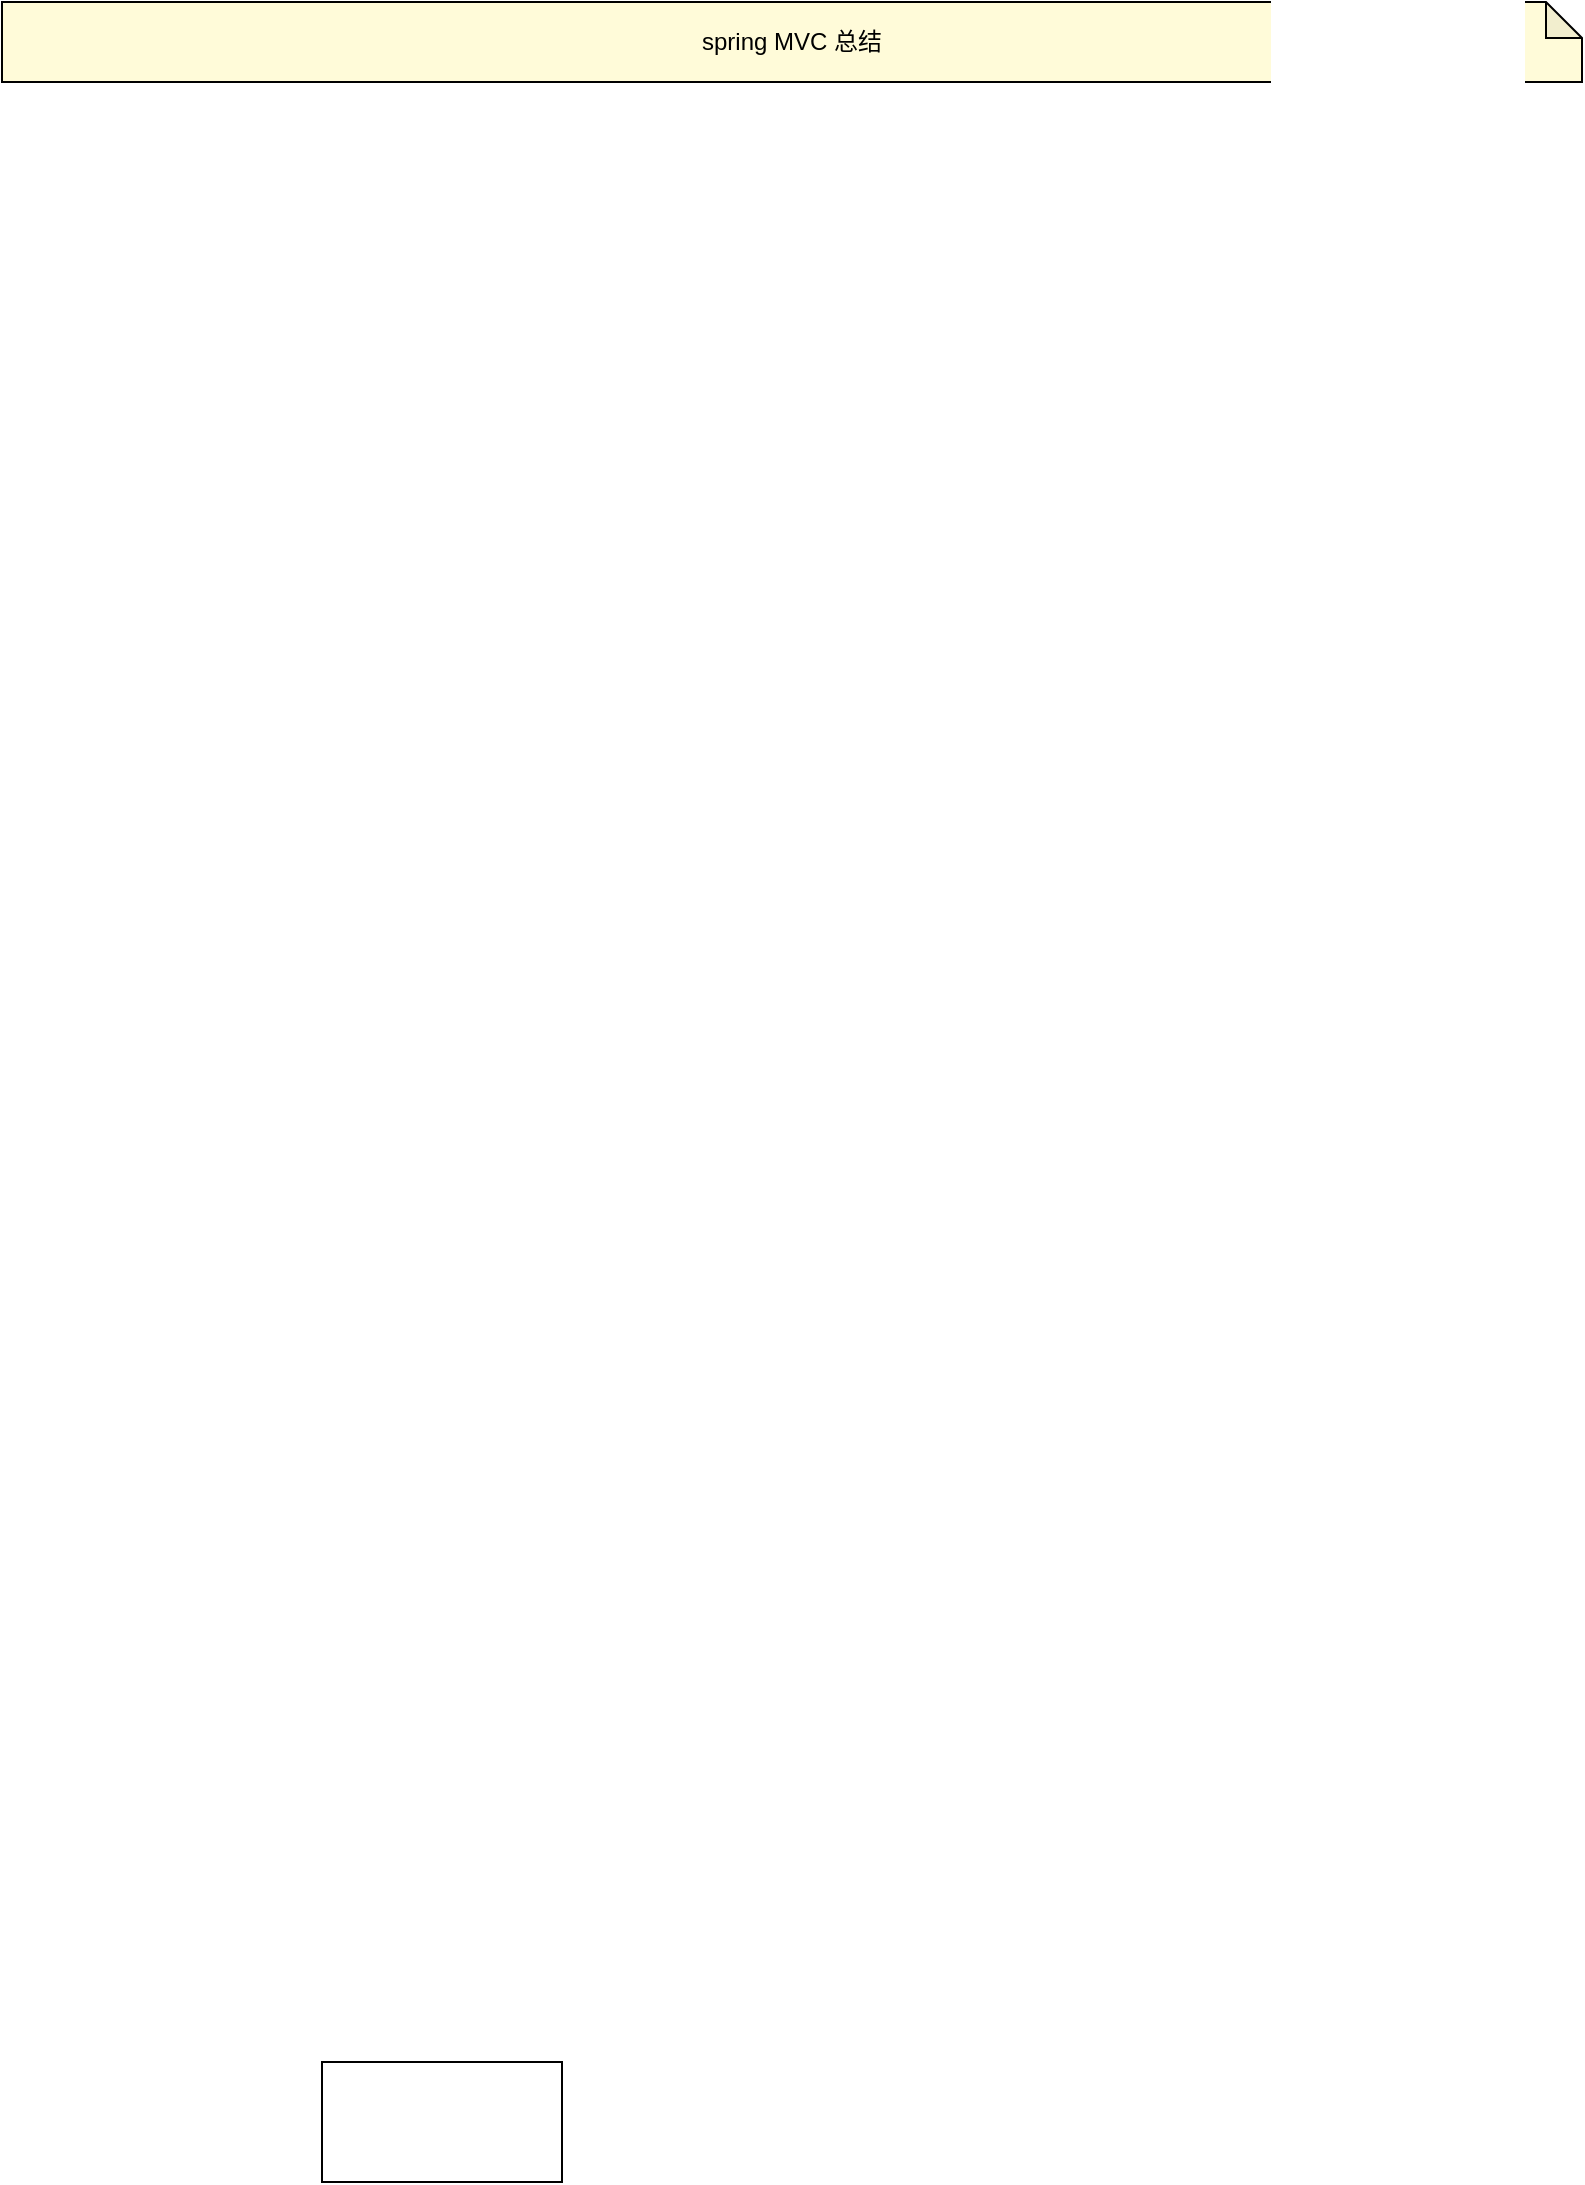 <mxfile version="20.5.1" type="github">
  <diagram id="TpOZcYtLI7KaRlPRGoSv" name="第 1 页">
    <mxGraphModel dx="1113" dy="1638" grid="1" gridSize="10" guides="1" tooltips="1" connect="1" arrows="1" fold="1" page="1" pageScale="1" pageWidth="827" pageHeight="1169" math="0" shadow="0">
      <root>
        <mxCell id="0" />
        <mxCell id="1" parent="0" />
        <mxCell id="Sxz-JTNLIh5JDEGqnIZ3-5" value="spring MVC 总结" style="shape=note;whiteSpace=wrap;html=1;backgroundOutline=1;darkOpacity=0.05;fillColor=#FFFBD9;size=18;" vertex="1" parent="1">
          <mxGeometry x="10" y="-1160" width="790" height="40" as="geometry" />
        </mxCell>
        <mxCell id="sq2TSOaYwZAMhQEuj5QH-2" value="" style="rounded=0;whiteSpace=wrap;html=1;fillColor=#FFFFFF;" vertex="1" parent="1">
          <mxGeometry x="170" y="-130" width="120" height="60" as="geometry" />
        </mxCell>
      </root>
    </mxGraphModel>
  </diagram>
</mxfile>

